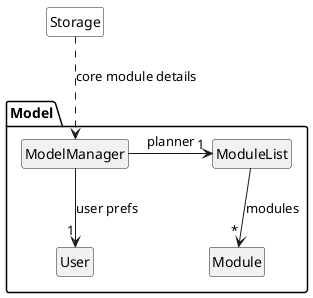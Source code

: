 @startuml
hide empty members
hide circle

package Model{
    class ModelManager
    class ModuleList
    class User
    class Module
}

Class Storage #FFFFFF
Storage ..> ModelManager: core module details

ModelManager -> "1" ModuleList: planner
ModelManager --> "1" User: user prefs
ModuleList --> "*" Module: modules


@enduml